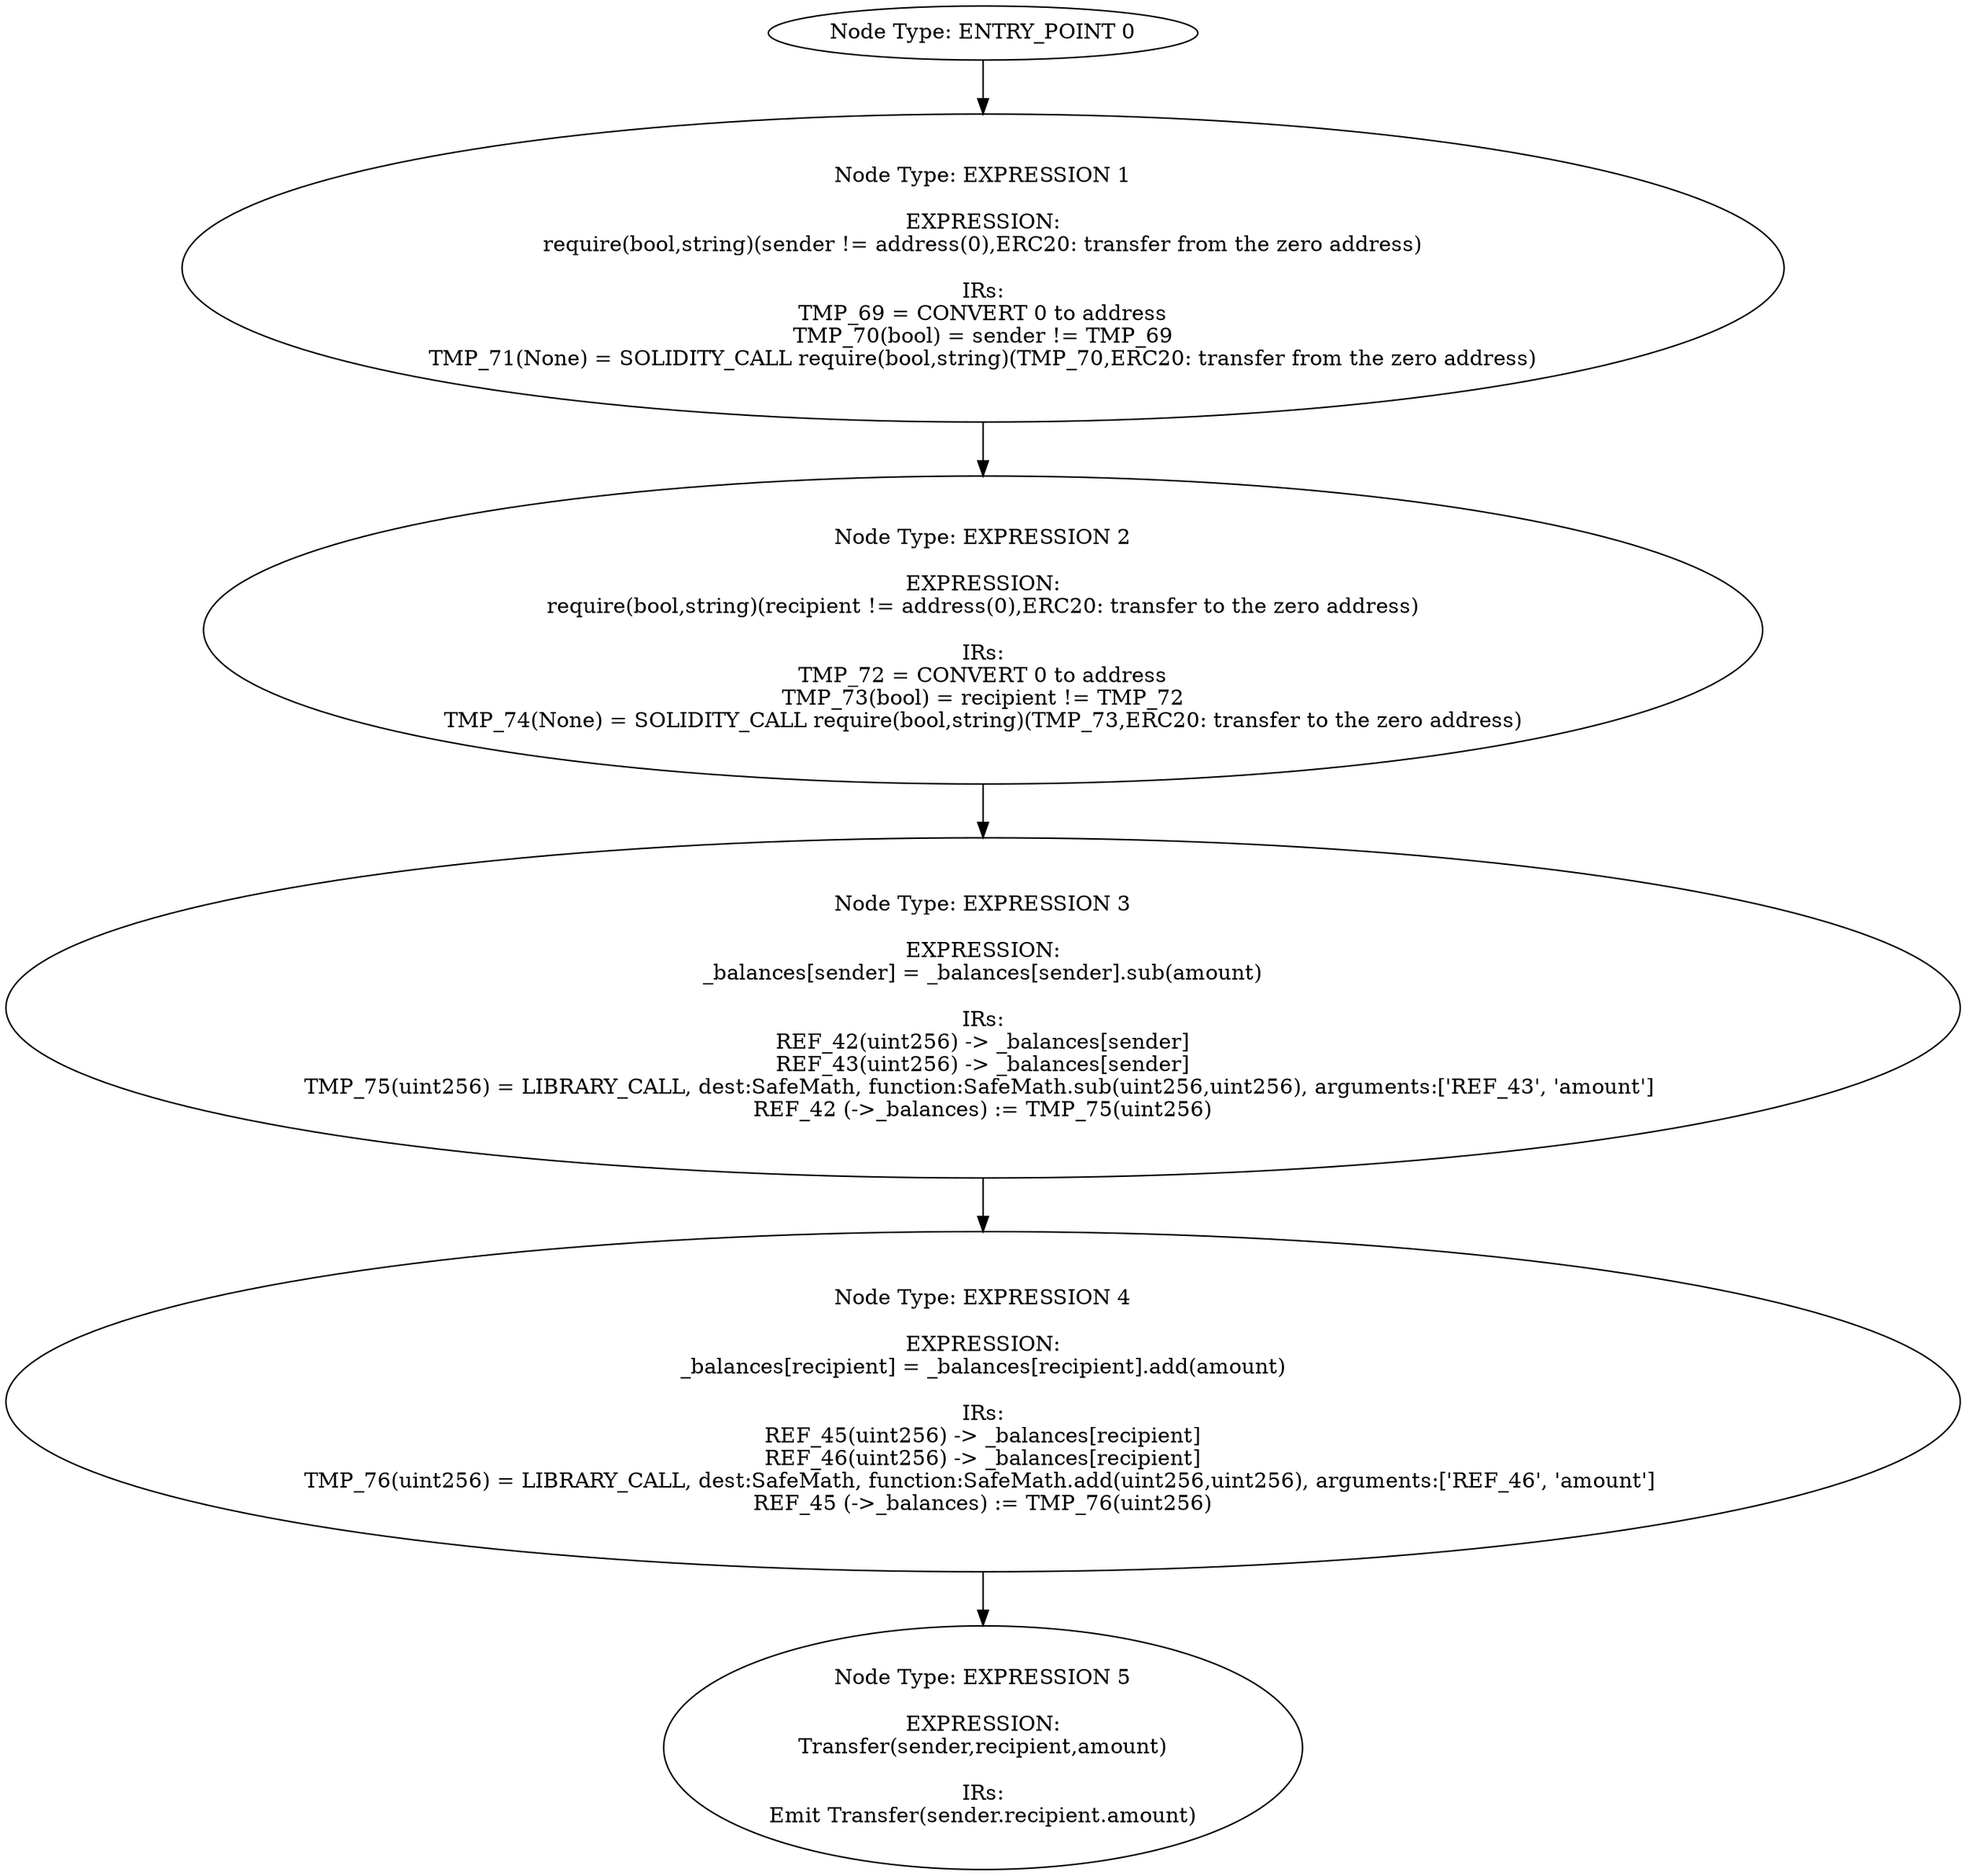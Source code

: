 digraph{
0[label="Node Type: ENTRY_POINT 0
"];
0->1;
1[label="Node Type: EXPRESSION 1

EXPRESSION:
require(bool,string)(sender != address(0),ERC20: transfer from the zero address)

IRs:
TMP_69 = CONVERT 0 to address
TMP_70(bool) = sender != TMP_69
TMP_71(None) = SOLIDITY_CALL require(bool,string)(TMP_70,ERC20: transfer from the zero address)"];
1->2;
2[label="Node Type: EXPRESSION 2

EXPRESSION:
require(bool,string)(recipient != address(0),ERC20: transfer to the zero address)

IRs:
TMP_72 = CONVERT 0 to address
TMP_73(bool) = recipient != TMP_72
TMP_74(None) = SOLIDITY_CALL require(bool,string)(TMP_73,ERC20: transfer to the zero address)"];
2->3;
3[label="Node Type: EXPRESSION 3

EXPRESSION:
_balances[sender] = _balances[sender].sub(amount)

IRs:
REF_42(uint256) -> _balances[sender]
REF_43(uint256) -> _balances[sender]
TMP_75(uint256) = LIBRARY_CALL, dest:SafeMath, function:SafeMath.sub(uint256,uint256), arguments:['REF_43', 'amount'] 
REF_42 (->_balances) := TMP_75(uint256)"];
3->4;
4[label="Node Type: EXPRESSION 4

EXPRESSION:
_balances[recipient] = _balances[recipient].add(amount)

IRs:
REF_45(uint256) -> _balances[recipient]
REF_46(uint256) -> _balances[recipient]
TMP_76(uint256) = LIBRARY_CALL, dest:SafeMath, function:SafeMath.add(uint256,uint256), arguments:['REF_46', 'amount'] 
REF_45 (->_balances) := TMP_76(uint256)"];
4->5;
5[label="Node Type: EXPRESSION 5

EXPRESSION:
Transfer(sender,recipient,amount)

IRs:
Emit Transfer(sender.recipient.amount)"];
}
